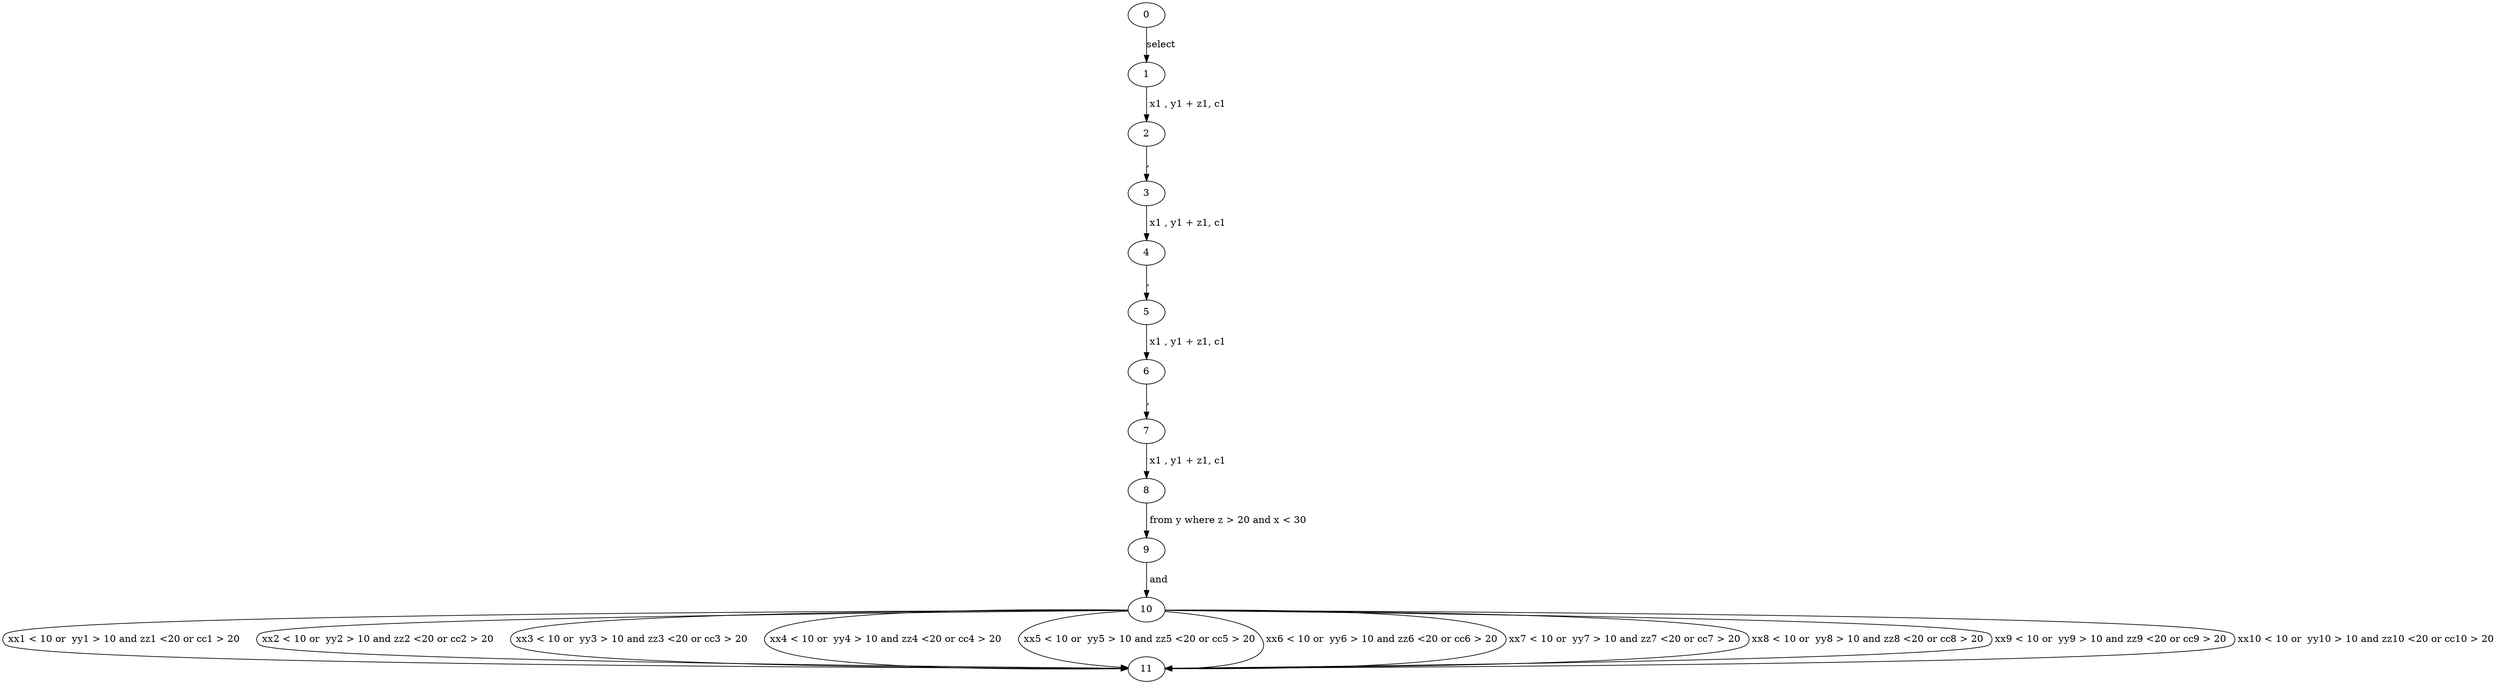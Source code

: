 digraph G {
0 ;
1 ;
2 ;
3 ;
4 ;
5 ;
6 ;
7 ;
8 ;
9 ;
10 ;
11 ;
0 -> 1 [ label="select "];
1 -> 2 [ label=" x1 , y1 + z1, c1 "];
2 -> 3 [ label=","];
3 -> 4 [ label=" x1 , y1 + z1, c1 "];
4 -> 5 [ label=","];
5 -> 6 [ label=" x1 , y1 + z1, c1 "];
6 -> 7 [ label=","];
7 -> 8 [ label=" x1 , y1 + z1, c1 "];
8 -> 9 [ label=" from y where z > 20 and x < 30"];
9 -> 10 [ label=" and "];
10 -> 11 [ label=" xx1 < 10 or  yy1 > 10 and zz1 <20 or cc1 > 20 "];
10 -> 11 [ label=" xx2 < 10 or  yy2 > 10 and zz2 <20 or cc2 > 20 "];
10 -> 11 [ label=" xx3 < 10 or  yy3 > 10 and zz3 <20 or cc3 > 20 "];
10 -> 11 [ label=" xx4 < 10 or  yy4 > 10 and zz4 <20 or cc4 > 20 "];
10 -> 11 [ label=" xx5 < 10 or  yy5 > 10 and zz5 <20 or cc5 > 20 "];
10 -> 11 [ label=" xx6 < 10 or  yy6 > 10 and zz6 <20 or cc6 > 20 "];
10 -> 11 [ label=" xx7 < 10 or  yy7 > 10 and zz7 <20 or cc7 > 20 "];
10 -> 11 [ label=" xx8 < 10 or  yy8 > 10 and zz8 <20 or cc8 > 20 "];
10 -> 11 [ label=" xx9 < 10 or  yy9 > 10 and zz9 <20 or cc9 > 20 "];
10 -> 11 [ label=" xx10 < 10 or  yy10 > 10 and zz10 <20 or cc10 > 20 "];
}
